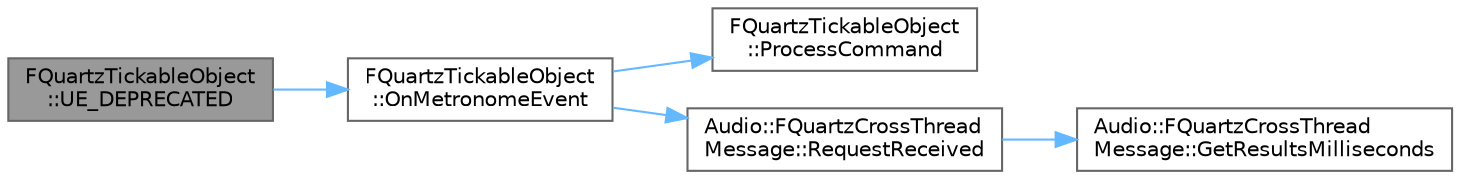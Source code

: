 digraph "FQuartzTickableObject::UE_DEPRECATED"
{
 // INTERACTIVE_SVG=YES
 // LATEX_PDF_SIZE
  bgcolor="transparent";
  edge [fontname=Helvetica,fontsize=10,labelfontname=Helvetica,labelfontsize=10];
  node [fontname=Helvetica,fontsize=10,shape=box,height=0.2,width=0.4];
  rankdir="LR";
  Node1 [id="Node000001",label="FQuartzTickableObject\l::UE_DEPRECATED",height=0.2,width=0.4,color="gray40", fillcolor="grey60", style="filled", fontcolor="black",tooltip=" "];
  Node1 -> Node2 [id="edge1_Node000001_Node000002",color="steelblue1",style="solid",tooltip=" "];
  Node2 [id="Node000002",label="FQuartzTickableObject\l::OnMetronomeEvent",height=0.2,width=0.4,color="grey40", fillcolor="white", style="filled",URL="$db/d27/classFQuartzTickableObject.html#a520fc4da96cf0e11af361eff3f3fa898",tooltip=" "];
  Node2 -> Node3 [id="edge2_Node000002_Node000003",color="steelblue1",style="solid",tooltip=" "];
  Node3 [id="Node000003",label="FQuartzTickableObject\l::ProcessCommand",height=0.2,width=0.4,color="grey40", fillcolor="white", style="filled",URL="$db/d27/classFQuartzTickableObject.html#abfa85be1f31b4f416d8b518d4cf66e86",tooltip=" "];
  Node2 -> Node4 [id="edge3_Node000002_Node000004",color="steelblue1",style="solid",tooltip=" "];
  Node4 [id="Node000004",label="Audio::FQuartzCrossThread\lMessage::RequestReceived",height=0.2,width=0.4,color="grey40", fillcolor="white", style="filled",URL="$d1/d42/classAudio_1_1FQuartzCrossThreadMessage.html#abab21685bbd0b6e4b9eb22414a167641",tooltip=" "];
  Node4 -> Node5 [id="edge4_Node000004_Node000005",color="steelblue1",style="solid",tooltip=" "];
  Node5 [id="Node000005",label="Audio::FQuartzCrossThread\lMessage::GetResultsMilliseconds",height=0.2,width=0.4,color="grey40", fillcolor="white", style="filled",URL="$d1/d42/classAudio_1_1FQuartzCrossThreadMessage.html#a55bb88c74da70151ed4c92d38698b6f8",tooltip=" "];
}
